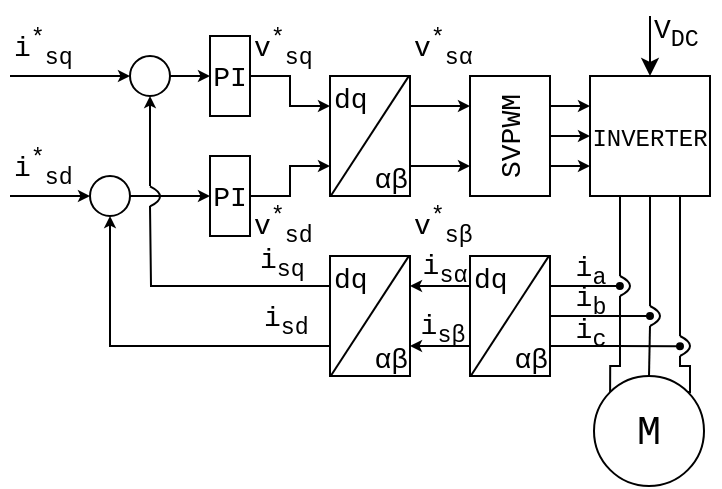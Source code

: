 <mxfile version="10.6.9" type="github"><diagram id="-kR0PioiGuQzYxB4WNup" name="Page-1"><mxGraphModel dx="1394" dy="781" grid="1" gridSize="5" guides="1" tooltips="1" connect="1" arrows="1" fold="1" page="1" pageScale="1" pageWidth="827" pageHeight="1169" math="0" shadow="0"><root><mxCell id="0"/><mxCell id="1" parent="0"/><mxCell id="epxp2woSi6fsDBe_AEIR-29" style="edgeStyle=orthogonalEdgeStyle;rounded=0;orthogonalLoop=1;jettySize=auto;html=1;exitX=1;exitY=0.5;exitDx=0;exitDy=0;entryX=0;entryY=0.5;entryDx=0;entryDy=0;fontSize=14;endSize=3;" parent="1" source="epxp2woSi6fsDBe_AEIR-1" target="epxp2woSi6fsDBe_AEIR-3" edge="1"><mxGeometry relative="1" as="geometry"/></mxCell><mxCell id="epxp2woSi6fsDBe_AEIR-1" value="" style="ellipse;whiteSpace=wrap;html=1;aspect=fixed;fontSize=16;fillColor=none;" parent="1" vertex="1"><mxGeometry x="240" y="160" width="20" height="20" as="geometry"/></mxCell><mxCell id="epxp2woSi6fsDBe_AEIR-34" style="edgeStyle=orthogonalEdgeStyle;rounded=0;orthogonalLoop=1;jettySize=auto;html=1;exitX=1;exitY=0.5;exitDx=0;exitDy=0;entryX=0;entryY=0.5;entryDx=0;entryDy=0;endSize=3;fontSize=14;" parent="1" source="epxp2woSi6fsDBe_AEIR-2" target="epxp2woSi6fsDBe_AEIR-4" edge="1"><mxGeometry relative="1" as="geometry"/></mxCell><mxCell id="epxp2woSi6fsDBe_AEIR-2" value="" style="ellipse;whiteSpace=wrap;html=1;aspect=fixed;fontSize=16;fillColor=none;" parent="1" vertex="1"><mxGeometry x="220" y="220" width="20" height="20" as="geometry"/></mxCell><mxCell id="epxp2woSi6fsDBe_AEIR-30" style="edgeStyle=orthogonalEdgeStyle;rounded=0;orthogonalLoop=1;jettySize=auto;html=1;entryX=0;entryY=0.25;entryDx=0;entryDy=0;fontSize=14;endSize=3;" parent="1" source="epxp2woSi6fsDBe_AEIR-3" target="epxp2woSi6fsDBe_AEIR-5" edge="1"><mxGeometry relative="1" as="geometry"/></mxCell><mxCell id="epxp2woSi6fsDBe_AEIR-3" value="&lt;font style=&quot;font-size: 14px;&quot; face=&quot;Courier New&quot;&gt;PI&lt;/font&gt;" style="rounded=0;whiteSpace=wrap;html=1;fillColor=none;fontSize=14;" parent="1" vertex="1"><mxGeometry x="280" y="150" width="20" height="40" as="geometry"/></mxCell><mxCell id="epxp2woSi6fsDBe_AEIR-31" style="edgeStyle=orthogonalEdgeStyle;rounded=0;orthogonalLoop=1;jettySize=auto;html=1;entryX=0;entryY=0.75;entryDx=0;entryDy=0;fontSize=14;endSize=3;" parent="1" source="epxp2woSi6fsDBe_AEIR-4" target="epxp2woSi6fsDBe_AEIR-5" edge="1"><mxGeometry relative="1" as="geometry"/></mxCell><mxCell id="epxp2woSi6fsDBe_AEIR-4" value="&lt;font style=&quot;font-size: 14px;&quot; face=&quot;Courier New&quot;&gt;PI&lt;/font&gt;" style="rounded=0;whiteSpace=wrap;html=1;fillColor=none;fontSize=14;" parent="1" vertex="1"><mxGeometry x="280" y="210" width="20" height="40" as="geometry"/></mxCell><mxCell id="epxp2woSi6fsDBe_AEIR-32" style="edgeStyle=orthogonalEdgeStyle;rounded=0;orthogonalLoop=1;jettySize=auto;html=1;exitX=1;exitY=0.25;exitDx=0;exitDy=0;entryX=0;entryY=0.25;entryDx=0;entryDy=0;endSize=3;fontSize=14;" parent="1" source="epxp2woSi6fsDBe_AEIR-5" target="epxp2woSi6fsDBe_AEIR-6" edge="1"><mxGeometry relative="1" as="geometry"/></mxCell><mxCell id="epxp2woSi6fsDBe_AEIR-33" style="edgeStyle=orthogonalEdgeStyle;rounded=0;orthogonalLoop=1;jettySize=auto;html=1;exitX=1;exitY=0.75;exitDx=0;exitDy=0;entryX=0;entryY=0.75;entryDx=0;entryDy=0;endSize=3;fontSize=14;" parent="1" source="epxp2woSi6fsDBe_AEIR-5" target="epxp2woSi6fsDBe_AEIR-6" edge="1"><mxGeometry relative="1" as="geometry"/></mxCell><mxCell id="epxp2woSi6fsDBe_AEIR-5" value="" style="rounded=0;whiteSpace=wrap;html=1;fillColor=none;fontSize=14;" parent="1" vertex="1"><mxGeometry x="340" y="170" width="40" height="60" as="geometry"/></mxCell><mxCell id="epxp2woSi6fsDBe_AEIR-48" style="edgeStyle=orthogonalEdgeStyle;rounded=0;comic=0;orthogonalLoop=1;jettySize=auto;html=1;exitX=1;exitY=0.25;exitDx=0;exitDy=0;entryX=0;entryY=0.25;entryDx=0;entryDy=0;endArrow=classic;endFill=1;endSize=3;fontSize=14;" parent="1" source="epxp2woSi6fsDBe_AEIR-6" target="epxp2woSi6fsDBe_AEIR-7" edge="1"><mxGeometry relative="1" as="geometry"/></mxCell><mxCell id="epxp2woSi6fsDBe_AEIR-49" style="edgeStyle=orthogonalEdgeStyle;rounded=0;comic=0;orthogonalLoop=1;jettySize=auto;html=1;exitX=1;exitY=0.5;exitDx=0;exitDy=0;entryX=0;entryY=0.5;entryDx=0;entryDy=0;endArrow=classic;endFill=1;endSize=3;fontSize=14;" parent="1" source="epxp2woSi6fsDBe_AEIR-6" target="epxp2woSi6fsDBe_AEIR-7" edge="1"><mxGeometry relative="1" as="geometry"/></mxCell><mxCell id="epxp2woSi6fsDBe_AEIR-50" style="edgeStyle=orthogonalEdgeStyle;rounded=0;comic=0;orthogonalLoop=1;jettySize=auto;html=1;exitX=1;exitY=0.75;exitDx=0;exitDy=0;entryX=0;entryY=0.75;entryDx=0;entryDy=0;endArrow=classic;endFill=1;endSize=3;fontSize=14;" parent="1" source="epxp2woSi6fsDBe_AEIR-6" target="epxp2woSi6fsDBe_AEIR-7" edge="1"><mxGeometry relative="1" as="geometry"/></mxCell><mxCell id="epxp2woSi6fsDBe_AEIR-6" value="&lt;font face=&quot;Courier New&quot;&gt;SVPWM&lt;/font&gt;" style="rounded=0;whiteSpace=wrap;html=1;fillColor=none;fontSize=14;horizontal=0;" parent="1" vertex="1"><mxGeometry x="410" y="170" width="40" height="60" as="geometry"/></mxCell><mxCell id="epxp2woSi6fsDBe_AEIR-39" style="edgeStyle=orthogonalEdgeStyle;curved=1;comic=0;orthogonalLoop=1;jettySize=auto;html=1;exitX=0.25;exitY=1;exitDx=0;exitDy=0;endSize=3;fontSize=14;endArrow=none;endFill=0;" parent="1" source="epxp2woSi6fsDBe_AEIR-7" edge="1"><mxGeometry relative="1" as="geometry"><mxPoint x="485" y="270" as="targetPoint"/></mxGeometry></mxCell><mxCell id="epxp2woSi6fsDBe_AEIR-40" style="edgeStyle=orthogonalEdgeStyle;curved=1;comic=0;orthogonalLoop=1;jettySize=auto;html=1;exitX=0.5;exitY=1;exitDx=0;exitDy=0;endArrow=none;endFill=0;endSize=3;fontSize=14;" parent="1" source="epxp2woSi6fsDBe_AEIR-7" edge="1"><mxGeometry relative="1" as="geometry"><mxPoint x="500" y="285" as="targetPoint"/></mxGeometry></mxCell><mxCell id="epxp2woSi6fsDBe_AEIR-41" style="edgeStyle=orthogonalEdgeStyle;curved=1;comic=0;orthogonalLoop=1;jettySize=auto;html=1;exitX=0.75;exitY=1;exitDx=0;exitDy=0;endArrow=none;endFill=0;endSize=3;fontSize=14;" parent="1" source="epxp2woSi6fsDBe_AEIR-7" edge="1"><mxGeometry relative="1" as="geometry"><mxPoint x="515" y="300" as="targetPoint"/></mxGeometry></mxCell><mxCell id="epxp2woSi6fsDBe_AEIR-7" value="&lt;font style=&quot;font-size: 12px&quot; face=&quot;Courier New&quot;&gt;INVERTER&lt;/font&gt;" style="rounded=0;whiteSpace=wrap;html=1;fillColor=none;fontSize=14;" parent="1" vertex="1"><mxGeometry x="470" y="170" width="60" height="60" as="geometry"/></mxCell><mxCell id="epxp2woSi6fsDBe_AEIR-8" value="" style="endArrow=none;html=1;fontSize=14;exitX=0.005;exitY=1.004;exitDx=0;exitDy=0;exitPerimeter=0;entryX=0.981;entryY=0.005;entryDx=0;entryDy=0;entryPerimeter=0;" parent="1" source="epxp2woSi6fsDBe_AEIR-5" target="epxp2woSi6fsDBe_AEIR-5" edge="1"><mxGeometry width="50" height="50" relative="1" as="geometry"><mxPoint x="350" y="220" as="sourcePoint"/><mxPoint x="400" y="170" as="targetPoint"/></mxGeometry></mxCell><mxCell id="epxp2woSi6fsDBe_AEIR-42" style="edgeStyle=orthogonalEdgeStyle;curved=1;comic=0;orthogonalLoop=1;jettySize=auto;html=1;exitX=0.5;exitY=0;exitDx=0;exitDy=0;endArrow=none;endFill=0;endSize=3;fontSize=14;" parent="1" source="epxp2woSi6fsDBe_AEIR-13" edge="1"><mxGeometry relative="1" as="geometry"><mxPoint x="500" y="295" as="targetPoint"/></mxGeometry></mxCell><mxCell id="epxp2woSi6fsDBe_AEIR-43" style="edgeStyle=orthogonalEdgeStyle;comic=0;orthogonalLoop=1;jettySize=auto;html=1;exitX=1;exitY=0;exitDx=0;exitDy=0;endArrow=none;endFill=0;endSize=3;fontSize=14;rounded=0;" parent="1" source="epxp2woSi6fsDBe_AEIR-13" edge="1"><mxGeometry relative="1" as="geometry"><mxPoint x="515" y="310" as="targetPoint"/><Array as="points"><mxPoint x="520" y="315"/><mxPoint x="515" y="315"/></Array></mxGeometry></mxCell><mxCell id="epxp2woSi6fsDBe_AEIR-44" style="edgeStyle=orthogonalEdgeStyle;rounded=0;comic=0;orthogonalLoop=1;jettySize=auto;html=1;exitX=0;exitY=0;exitDx=0;exitDy=0;endArrow=none;endFill=0;endSize=3;fontSize=14;" parent="1" source="epxp2woSi6fsDBe_AEIR-13" edge="1"><mxGeometry relative="1" as="geometry"><mxPoint x="485" y="280" as="targetPoint"/><Array as="points"><mxPoint x="481" y="315"/><mxPoint x="485" y="315"/></Array></mxGeometry></mxCell><mxCell id="epxp2woSi6fsDBe_AEIR-13" value="&lt;font style=&quot;font-size: 20px&quot; face=&quot;Courier New&quot;&gt;Μ&lt;/font&gt;" style="ellipse;whiteSpace=wrap;html=1;aspect=fixed;fillColor=none;fontSize=14;verticalAlign=middle;align=center;" parent="1" vertex="1"><mxGeometry x="472" y="320" width="55" height="55" as="geometry"/></mxCell><mxCell id="epxp2woSi6fsDBe_AEIR-15" value="&lt;font face=&quot;Courier New&quot;&gt;dq&lt;/font&gt;" style="text;html=1;resizable=0;points=[];autosize=1;align=left;verticalAlign=top;spacingTop=-4;fontSize=14;" parent="1" vertex="1"><mxGeometry x="340" y="169.833" width="30" height="20" as="geometry"/></mxCell><mxCell id="epxp2woSi6fsDBe_AEIR-18" value="&lt;font face=&quot;Courier New&quot;&gt;αβ&lt;/font&gt;" style="text;html=1;resizable=0;points=[];autosize=1;align=right;verticalAlign=top;spacingTop=-4;fontSize=14;" parent="1" vertex="1"><mxGeometry x="350" y="209.833" width="30" height="20" as="geometry"/></mxCell><mxCell id="epxp2woSi6fsDBe_AEIR-22" value="" style="endArrow=none;html=1;fontSize=14;exitX=0.005;exitY=1.004;exitDx=0;exitDy=0;exitPerimeter=0;entryX=0.981;entryY=0.005;entryDx=0;entryDy=0;entryPerimeter=0;" parent="1" source="epxp2woSi6fsDBe_AEIR-21" target="epxp2woSi6fsDBe_AEIR-21" edge="1"><mxGeometry width="50" height="50" relative="1" as="geometry"><mxPoint x="350" y="310" as="sourcePoint"/><mxPoint x="400" y="260" as="targetPoint"/></mxGeometry></mxCell><mxCell id="epxp2woSi6fsDBe_AEIR-23" value="&lt;font face=&quot;Courier New&quot;&gt;dq&lt;/font&gt;" style="text;html=1;resizable=0;points=[];autosize=1;align=left;verticalAlign=top;spacingTop=-4;fontSize=14;" parent="1" vertex="1"><mxGeometry x="340" y="259.833" width="30" height="20" as="geometry"/></mxCell><mxCell id="epxp2woSi6fsDBe_AEIR-24" value="&lt;font face=&quot;Courier New&quot;&gt;αβ&lt;/font&gt;" style="text;html=1;resizable=0;points=[];autosize=1;align=right;verticalAlign=top;spacingTop=-4;fontSize=14;" parent="1" vertex="1"><mxGeometry x="350" y="299.833" width="30" height="20" as="geometry"/></mxCell><mxCell id="epxp2woSi6fsDBe_AEIR-45" style="edgeStyle=orthogonalEdgeStyle;rounded=0;comic=0;orthogonalLoop=1;jettySize=auto;html=1;exitX=1;exitY=0.25;exitDx=0;exitDy=0;endArrow=oval;endFill=1;endSize=3;fontSize=14;" parent="1" source="epxp2woSi6fsDBe_AEIR-25" edge="1"><mxGeometry relative="1" as="geometry"><mxPoint x="484.946" y="275" as="targetPoint"/></mxGeometry></mxCell><mxCell id="epxp2woSi6fsDBe_AEIR-46" style="edgeStyle=orthogonalEdgeStyle;rounded=0;comic=0;orthogonalLoop=1;jettySize=auto;html=1;exitX=1;exitY=0.5;exitDx=0;exitDy=0;endArrow=oval;endFill=1;endSize=3;fontSize=14;" parent="1" source="epxp2woSi6fsDBe_AEIR-25" edge="1"><mxGeometry relative="1" as="geometry"><mxPoint x="500.0" y="290.034" as="targetPoint"/></mxGeometry></mxCell><mxCell id="epxp2woSi6fsDBe_AEIR-47" style="edgeStyle=orthogonalEdgeStyle;rounded=0;comic=0;orthogonalLoop=1;jettySize=auto;html=1;exitX=1;exitY=0.75;exitDx=0;exitDy=0;endArrow=oval;endFill=1;endSize=3;fontSize=14;" parent="1" source="epxp2woSi6fsDBe_AEIR-25" edge="1"><mxGeometry relative="1" as="geometry"><mxPoint x="515" y="305.067" as="targetPoint"/></mxGeometry></mxCell><mxCell id="epxp2woSi6fsDBe_AEIR-51" style="edgeStyle=orthogonalEdgeStyle;rounded=0;comic=0;orthogonalLoop=1;jettySize=auto;html=1;exitX=0;exitY=0.25;exitDx=0;exitDy=0;entryX=1;entryY=0.25;entryDx=0;entryDy=0;endArrow=classic;endFill=1;endSize=3;fontSize=14;" parent="1" source="epxp2woSi6fsDBe_AEIR-25" target="epxp2woSi6fsDBe_AEIR-21" edge="1"><mxGeometry relative="1" as="geometry"/></mxCell><mxCell id="epxp2woSi6fsDBe_AEIR-52" style="edgeStyle=orthogonalEdgeStyle;rounded=0;comic=0;orthogonalLoop=1;jettySize=auto;html=1;exitX=0;exitY=0.75;exitDx=0;exitDy=0;entryX=1;entryY=0.75;entryDx=0;entryDy=0;endArrow=classic;endFill=1;endSize=3;fontSize=14;" parent="1" source="epxp2woSi6fsDBe_AEIR-25" target="epxp2woSi6fsDBe_AEIR-21" edge="1"><mxGeometry relative="1" as="geometry"/></mxCell><mxCell id="epxp2woSi6fsDBe_AEIR-25" value="" style="rounded=0;whiteSpace=wrap;html=1;fillColor=none;fontSize=14;" parent="1" vertex="1"><mxGeometry x="410" y="260" width="40" height="60" as="geometry"/></mxCell><mxCell id="epxp2woSi6fsDBe_AEIR-26" value="" style="endArrow=none;html=1;fontSize=14;exitX=0.005;exitY=1.004;exitDx=0;exitDy=0;exitPerimeter=0;entryX=0.981;entryY=0.005;entryDx=0;entryDy=0;entryPerimeter=0;" parent="1" source="epxp2woSi6fsDBe_AEIR-25" target="epxp2woSi6fsDBe_AEIR-25" edge="1"><mxGeometry width="50" height="50" relative="1" as="geometry"><mxPoint x="420" y="310" as="sourcePoint"/><mxPoint x="470" y="260" as="targetPoint"/></mxGeometry></mxCell><mxCell id="epxp2woSi6fsDBe_AEIR-27" value="&lt;font face=&quot;Courier New&quot;&gt;dq&lt;/font&gt;" style="text;html=1;resizable=0;points=[];autosize=1;align=left;verticalAlign=top;spacingTop=-4;fontSize=14;" parent="1" vertex="1"><mxGeometry x="410" y="259.833" width="30" height="20" as="geometry"/></mxCell><mxCell id="epxp2woSi6fsDBe_AEIR-28" value="&lt;font face=&quot;Courier New&quot;&gt;αβ&lt;/font&gt;" style="text;html=1;resizable=0;points=[];autosize=1;align=right;verticalAlign=top;spacingTop=-4;fontSize=14;" parent="1" vertex="1"><mxGeometry x="420" y="299.833" width="30" height="20" as="geometry"/></mxCell><mxCell id="epxp2woSi6fsDBe_AEIR-36" value="" style="endArrow=none;html=1;fontSize=14;curved=1;" parent="1" edge="1"><mxGeometry width="50" height="50" relative="1" as="geometry"><mxPoint x="485" y="280" as="sourcePoint"/><mxPoint x="485" y="270" as="targetPoint"/><Array as="points"><mxPoint x="495" y="275"/></Array></mxGeometry></mxCell><mxCell id="epxp2woSi6fsDBe_AEIR-37" value="" style="endArrow=none;html=1;fontSize=14;curved=1;" parent="1" edge="1"><mxGeometry width="50" height="50" relative="1" as="geometry"><mxPoint x="500" y="295" as="sourcePoint"/><mxPoint x="500" y="285.0" as="targetPoint"/><Array as="points"><mxPoint x="510" y="290"/></Array></mxGeometry></mxCell><mxCell id="epxp2woSi6fsDBe_AEIR-38" value="" style="endArrow=none;html=1;fontSize=14;curved=1;" parent="1" edge="1"><mxGeometry width="50" height="50" relative="1" as="geometry"><mxPoint x="515" y="310.0" as="sourcePoint"/><mxPoint x="515" y="300.0" as="targetPoint"/><Array as="points"><mxPoint x="525" y="305"/></Array></mxGeometry></mxCell><mxCell id="epxp2woSi6fsDBe_AEIR-53" style="edgeStyle=orthogonalEdgeStyle;rounded=0;comic=0;orthogonalLoop=1;jettySize=auto;html=1;exitX=0;exitY=0.25;exitDx=0;exitDy=0;endArrow=none;endFill=0;endSize=3;fontSize=14;" parent="1" source="epxp2woSi6fsDBe_AEIR-21" edge="1"><mxGeometry relative="1" as="geometry"><mxPoint x="250" y="235" as="targetPoint"/></mxGeometry></mxCell><mxCell id="epxp2woSi6fsDBe_AEIR-54" style="edgeStyle=orthogonalEdgeStyle;rounded=0;comic=0;orthogonalLoop=1;jettySize=auto;html=1;exitX=0;exitY=0.75;exitDx=0;exitDy=0;entryX=0.5;entryY=1;entryDx=0;entryDy=0;endArrow=classic;endFill=1;endSize=3;fontSize=14;" parent="1" source="epxp2woSi6fsDBe_AEIR-21" target="epxp2woSi6fsDBe_AEIR-2" edge="1"><mxGeometry relative="1" as="geometry"/></mxCell><mxCell id="epxp2woSi6fsDBe_AEIR-21" value="" style="rounded=0;whiteSpace=wrap;html=1;fillColor=none;fontSize=14;" parent="1" vertex="1"><mxGeometry x="340" y="260" width="40" height="60" as="geometry"/></mxCell><mxCell id="epxp2woSi6fsDBe_AEIR-55" value="" style="endArrow=none;html=1;fontSize=14;curved=1;" parent="1" edge="1"><mxGeometry width="50" height="50" relative="1" as="geometry"><mxPoint x="250" y="235.21" as="sourcePoint"/><mxPoint x="250" y="225.21" as="targetPoint"/><Array as="points"><mxPoint x="260" y="230.21"/></Array></mxGeometry></mxCell><mxCell id="epxp2woSi6fsDBe_AEIR-56" value="" style="endArrow=classic;html=1;fontSize=14;entryX=0.5;entryY=1;entryDx=0;entryDy=0;endSize=3;" parent="1" target="epxp2woSi6fsDBe_AEIR-1" edge="1"><mxGeometry width="50" height="50" relative="1" as="geometry"><mxPoint x="250" y="225" as="sourcePoint"/><mxPoint x="270" y="195" as="targetPoint"/></mxGeometry></mxCell><mxCell id="epxp2woSi6fsDBe_AEIR-57" value="" style="endArrow=classic;html=1;fontSize=14;entryX=0;entryY=0.5;entryDx=0;entryDy=0;endSize=3;" parent="1" target="epxp2woSi6fsDBe_AEIR-2" edge="1"><mxGeometry width="50" height="50" relative="1" as="geometry"><mxPoint x="180" y="230" as="sourcePoint"/><mxPoint x="185" y="225" as="targetPoint"/></mxGeometry></mxCell><mxCell id="epxp2woSi6fsDBe_AEIR-58" value="" style="endArrow=classic;html=1;fontSize=14;entryX=0;entryY=0.5;entryDx=0;entryDy=0;endSize=3;" parent="1" target="epxp2woSi6fsDBe_AEIR-1" edge="1"><mxGeometry width="50" height="50" relative="1" as="geometry"><mxPoint x="180" y="170.0" as="sourcePoint"/><mxPoint x="220" y="169.968" as="targetPoint"/></mxGeometry></mxCell><mxCell id="epxp2woSi6fsDBe_AEIR-59" value="&lt;font face=&quot;Courier New&quot;&gt;i&lt;sup&gt;*&lt;/sup&gt;&lt;sub&gt;sq&lt;/sub&gt;&lt;/font&gt;" style="text;html=1;resizable=0;points=[];autosize=1;align=left;verticalAlign=bottom;spacingTop=-4;fontSize=14;" parent="1" vertex="1"><mxGeometry x="180" y="140" width="40" height="30" as="geometry"/></mxCell><mxCell id="epxp2woSi6fsDBe_AEIR-60" value="&lt;font face=&quot;Courier New&quot;&gt;i&lt;sup&gt;*&lt;/sup&gt;&lt;sub&gt;sd&lt;/sub&gt;&lt;/font&gt;" style="text;html=1;resizable=0;points=[];autosize=1;align=left;verticalAlign=bottom;spacingTop=-4;fontSize=14;" parent="1" vertex="1"><mxGeometry x="180" y="200" width="40" height="30" as="geometry"/></mxCell><mxCell id="epxp2woSi6fsDBe_AEIR-61" value="&lt;font face=&quot;Courier New&quot;&gt;v&lt;sup&gt;*&lt;/sup&gt;&lt;sub&gt;sq&lt;/sub&gt;&lt;/font&gt;" style="text;html=1;resizable=0;points=[];autosize=1;align=left;verticalAlign=bottom;spacingTop=-4;fontSize=14;" parent="1" vertex="1"><mxGeometry x="300" y="140" width="40" height="30" as="geometry"/></mxCell><mxCell id="epxp2woSi6fsDBe_AEIR-62" value="&lt;font face=&quot;Courier New&quot;&gt;v&lt;sup&gt;*&lt;/sup&gt;&lt;sub&gt;sd&lt;/sub&gt;&lt;/font&gt;" style="text;html=1;resizable=0;points=[];autosize=1;align=left;verticalAlign=top;spacingTop=-4;fontSize=14;" parent="1" vertex="1"><mxGeometry x="300" y="230" width="40" height="30" as="geometry"/></mxCell><mxCell id="epxp2woSi6fsDBe_AEIR-63" value="&lt;font face=&quot;Courier New&quot;&gt;v&lt;sup&gt;*&lt;/sup&gt;&lt;sub&gt;sα&lt;/sub&gt;&lt;/font&gt;" style="text;html=1;resizable=0;points=[];autosize=1;align=left;verticalAlign=bottom;spacingTop=-4;fontSize=14;" parent="1" vertex="1"><mxGeometry x="380" y="140" width="40" height="30" as="geometry"/></mxCell><mxCell id="epxp2woSi6fsDBe_AEIR-65" value="&lt;font face=&quot;Courier New&quot;&gt;v&lt;sup&gt;*&lt;/sup&gt;&lt;sub&gt;sβ&lt;/sub&gt;&lt;/font&gt;" style="text;html=1;resizable=0;points=[];autosize=1;align=left;verticalAlign=top;spacingTop=-4;fontSize=14;" parent="1" vertex="1"><mxGeometry x="380" y="230" width="40" height="30" as="geometry"/></mxCell><mxCell id="epxp2woSi6fsDBe_AEIR-67" value="" style="endArrow=classic;html=1;fontSize=14;" parent="1" target="epxp2woSi6fsDBe_AEIR-7" edge="1"><mxGeometry width="50" height="50" relative="1" as="geometry"><mxPoint x="500" y="140" as="sourcePoint"/><mxPoint x="550" y="115" as="targetPoint"/></mxGeometry></mxCell><mxCell id="epxp2woSi6fsDBe_AEIR-68" value="&lt;font face=&quot;Courier New&quot;&gt;V&lt;sub&gt;DC&lt;/sub&gt;&lt;/font&gt;" style="text;html=1;resizable=0;points=[];autosize=1;align=left;verticalAlign=top;spacingTop=-4;fontSize=14;" parent="1" vertex="1"><mxGeometry x="500" y="135" width="35" height="25" as="geometry"/></mxCell><mxCell id="epxp2woSi6fsDBe_AEIR-69" value="&lt;font face=&quot;Courier New&quot;&gt;i&lt;sub&gt;a&lt;/sub&gt;&lt;/font&gt;" style="text;html=1;resizable=0;points=[];autosize=1;align=center;verticalAlign=bottom;spacingTop=-4;fontSize=14;" parent="1" vertex="1"><mxGeometry x="455" y="255" width="30" height="25" as="geometry"/></mxCell><mxCell id="epxp2woSi6fsDBe_AEIR-70" value="&lt;font face=&quot;Courier New&quot;&gt;i&lt;sub&gt;b&lt;/sub&gt;&lt;/font&gt;" style="text;html=1;resizable=0;points=[];autosize=1;align=center;verticalAlign=bottom;spacingTop=-4;fontSize=14;" parent="1" vertex="1"><mxGeometry x="455" y="270" width="30" height="25" as="geometry"/></mxCell><mxCell id="epxp2woSi6fsDBe_AEIR-71" value="&lt;font face=&quot;Courier New&quot;&gt;i&lt;sub&gt;c&lt;/sub&gt;&lt;/font&gt;" style="text;html=1;resizable=0;points=[];autosize=1;align=center;verticalAlign=bottom;spacingTop=-4;fontSize=14;" parent="1" vertex="1"><mxGeometry x="455" y="285.5" width="30" height="25" as="geometry"/></mxCell><mxCell id="epxp2woSi6fsDBe_AEIR-72" value="&lt;font face=&quot;Courier New&quot;&gt;i&lt;sub&gt;sα&lt;/sub&gt;&lt;/font&gt;" style="text;html=1;resizable=0;points=[];autosize=1;align=center;verticalAlign=bottom;spacingTop=-4;fontSize=14;" parent="1" vertex="1"><mxGeometry x="379" y="254" width="35" height="25" as="geometry"/></mxCell><mxCell id="epxp2woSi6fsDBe_AEIR-73" value="&lt;font face=&quot;Courier New&quot;&gt;i&lt;sub&gt;sβ&lt;/sub&gt;&lt;/font&gt;" style="text;html=1;resizable=0;points=[];autosize=1;align=center;verticalAlign=bottom;spacingTop=-4;fontSize=14;" parent="1" vertex="1"><mxGeometry x="378.5" y="284" width="35" height="25" as="geometry"/></mxCell><mxCell id="epxp2woSi6fsDBe_AEIR-74" value="&lt;font face=&quot;Courier New&quot;&gt;i&lt;sub&gt;sq&lt;/sub&gt;&lt;/font&gt;" style="text;html=1;resizable=0;points=[];autosize=1;align=left;verticalAlign=bottom;spacingTop=-4;fontSize=14;" parent="1" vertex="1"><mxGeometry x="303" y="251" width="35" height="25" as="geometry"/></mxCell><mxCell id="epxp2woSi6fsDBe_AEIR-75" value="&lt;font face=&quot;Courier New&quot;&gt;i&lt;sub&gt;sd&lt;/sub&gt;&lt;/font&gt;" style="text;html=1;resizable=0;points=[];autosize=1;align=left;verticalAlign=bottom;spacingTop=-4;fontSize=14;" parent="1" vertex="1"><mxGeometry x="305" y="280" width="35" height="25" as="geometry"/></mxCell></root></mxGraphModel></diagram></mxfile>